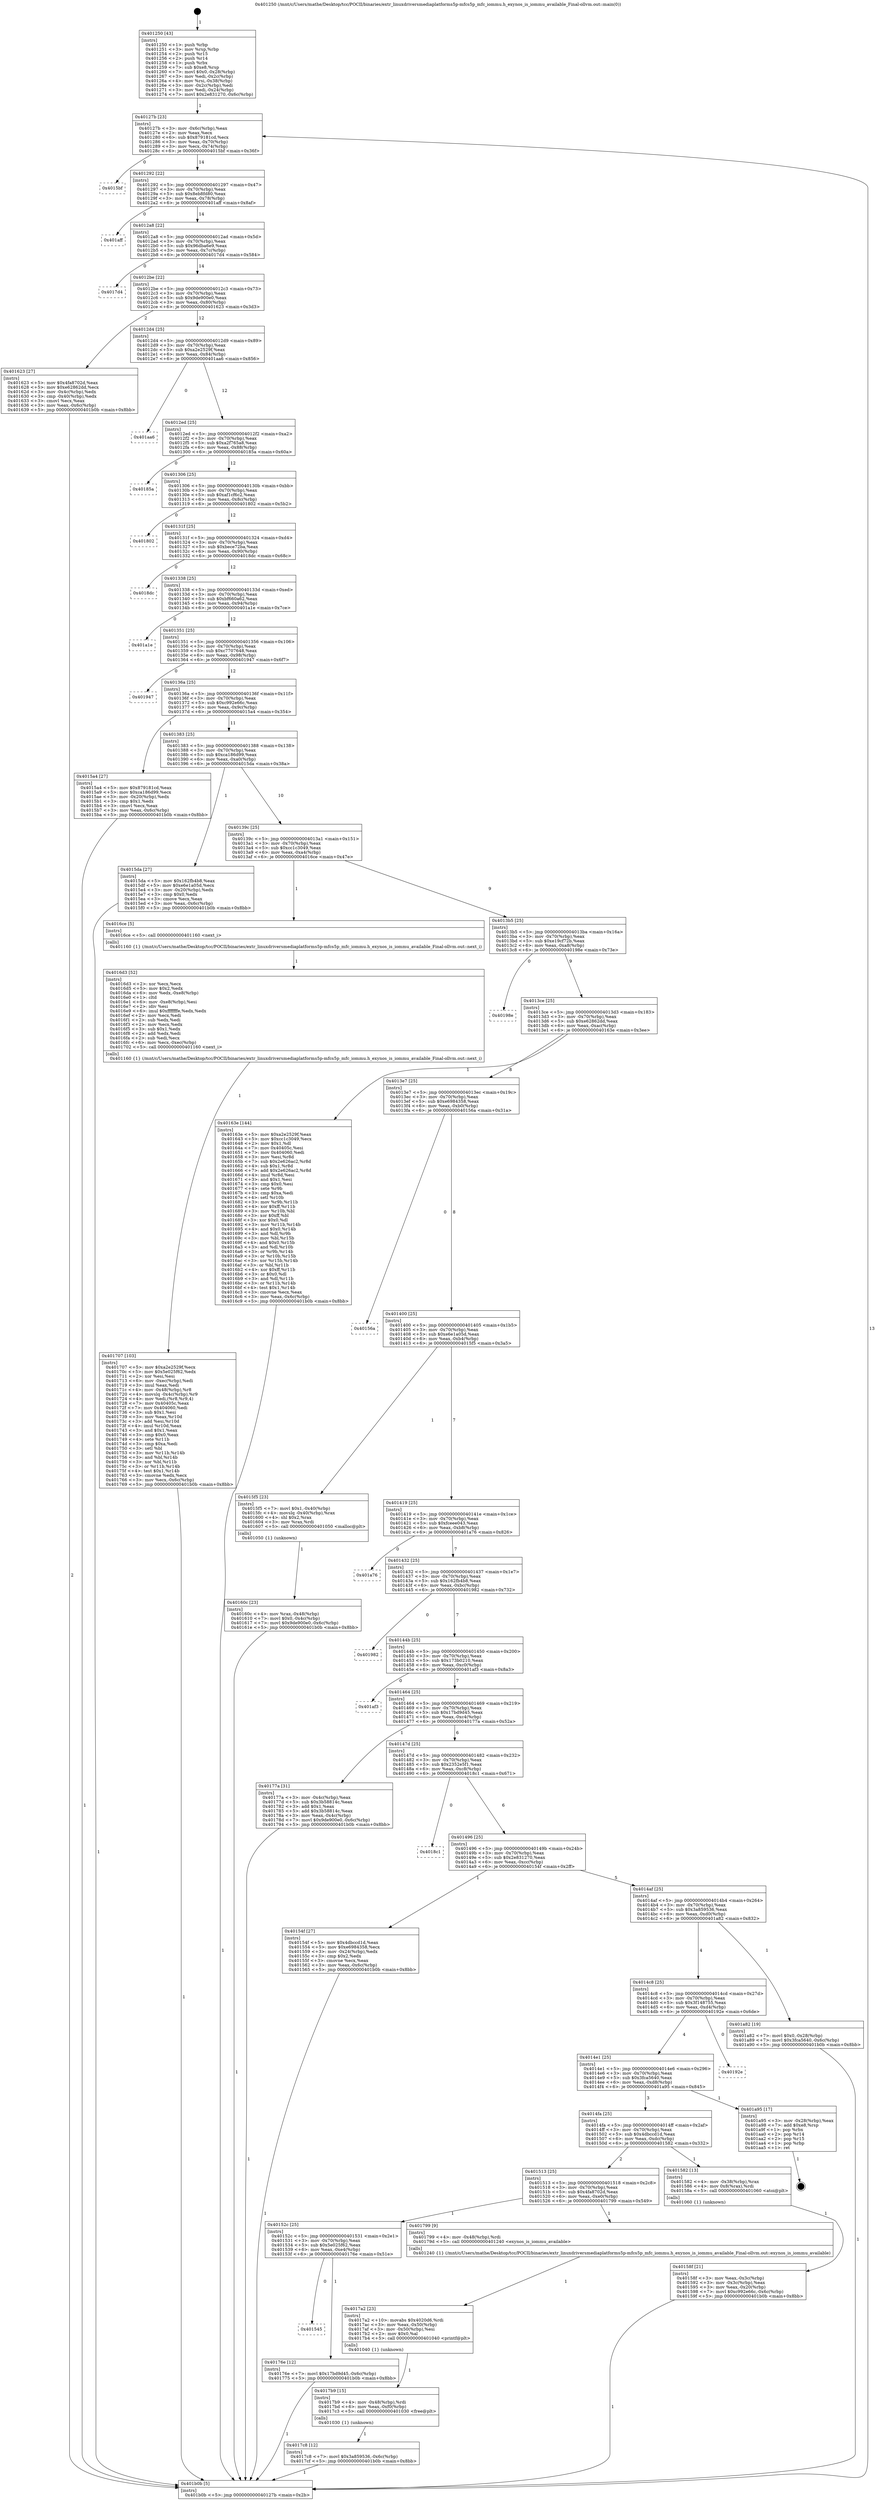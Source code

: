 digraph "0x401250" {
  label = "0x401250 (/mnt/c/Users/mathe/Desktop/tcc/POCII/binaries/extr_linuxdriversmediaplatforms5p-mfcs5p_mfc_iommu.h_exynos_is_iommu_available_Final-ollvm.out::main(0))"
  labelloc = "t"
  node[shape=record]

  Entry [label="",width=0.3,height=0.3,shape=circle,fillcolor=black,style=filled]
  "0x40127b" [label="{
     0x40127b [23]\l
     | [instrs]\l
     &nbsp;&nbsp;0x40127b \<+3\>: mov -0x6c(%rbp),%eax\l
     &nbsp;&nbsp;0x40127e \<+2\>: mov %eax,%ecx\l
     &nbsp;&nbsp;0x401280 \<+6\>: sub $0x879181cd,%ecx\l
     &nbsp;&nbsp;0x401286 \<+3\>: mov %eax,-0x70(%rbp)\l
     &nbsp;&nbsp;0x401289 \<+3\>: mov %ecx,-0x74(%rbp)\l
     &nbsp;&nbsp;0x40128c \<+6\>: je 00000000004015bf \<main+0x36f\>\l
  }"]
  "0x4015bf" [label="{
     0x4015bf\l
  }", style=dashed]
  "0x401292" [label="{
     0x401292 [22]\l
     | [instrs]\l
     &nbsp;&nbsp;0x401292 \<+5\>: jmp 0000000000401297 \<main+0x47\>\l
     &nbsp;&nbsp;0x401297 \<+3\>: mov -0x70(%rbp),%eax\l
     &nbsp;&nbsp;0x40129a \<+5\>: sub $0x8eb8fd80,%eax\l
     &nbsp;&nbsp;0x40129f \<+3\>: mov %eax,-0x78(%rbp)\l
     &nbsp;&nbsp;0x4012a2 \<+6\>: je 0000000000401aff \<main+0x8af\>\l
  }"]
  Exit [label="",width=0.3,height=0.3,shape=circle,fillcolor=black,style=filled,peripheries=2]
  "0x401aff" [label="{
     0x401aff\l
  }", style=dashed]
  "0x4012a8" [label="{
     0x4012a8 [22]\l
     | [instrs]\l
     &nbsp;&nbsp;0x4012a8 \<+5\>: jmp 00000000004012ad \<main+0x5d\>\l
     &nbsp;&nbsp;0x4012ad \<+3\>: mov -0x70(%rbp),%eax\l
     &nbsp;&nbsp;0x4012b0 \<+5\>: sub $0x96dba6e9,%eax\l
     &nbsp;&nbsp;0x4012b5 \<+3\>: mov %eax,-0x7c(%rbp)\l
     &nbsp;&nbsp;0x4012b8 \<+6\>: je 00000000004017d4 \<main+0x584\>\l
  }"]
  "0x4017c8" [label="{
     0x4017c8 [12]\l
     | [instrs]\l
     &nbsp;&nbsp;0x4017c8 \<+7\>: movl $0x3a859536,-0x6c(%rbp)\l
     &nbsp;&nbsp;0x4017cf \<+5\>: jmp 0000000000401b0b \<main+0x8bb\>\l
  }"]
  "0x4017d4" [label="{
     0x4017d4\l
  }", style=dashed]
  "0x4012be" [label="{
     0x4012be [22]\l
     | [instrs]\l
     &nbsp;&nbsp;0x4012be \<+5\>: jmp 00000000004012c3 \<main+0x73\>\l
     &nbsp;&nbsp;0x4012c3 \<+3\>: mov -0x70(%rbp),%eax\l
     &nbsp;&nbsp;0x4012c6 \<+5\>: sub $0x9de900e0,%eax\l
     &nbsp;&nbsp;0x4012cb \<+3\>: mov %eax,-0x80(%rbp)\l
     &nbsp;&nbsp;0x4012ce \<+6\>: je 0000000000401623 \<main+0x3d3\>\l
  }"]
  "0x4017b9" [label="{
     0x4017b9 [15]\l
     | [instrs]\l
     &nbsp;&nbsp;0x4017b9 \<+4\>: mov -0x48(%rbp),%rdi\l
     &nbsp;&nbsp;0x4017bd \<+6\>: mov %eax,-0xf0(%rbp)\l
     &nbsp;&nbsp;0x4017c3 \<+5\>: call 0000000000401030 \<free@plt\>\l
     | [calls]\l
     &nbsp;&nbsp;0x401030 \{1\} (unknown)\l
  }"]
  "0x401623" [label="{
     0x401623 [27]\l
     | [instrs]\l
     &nbsp;&nbsp;0x401623 \<+5\>: mov $0x4fa8702d,%eax\l
     &nbsp;&nbsp;0x401628 \<+5\>: mov $0xe62862dd,%ecx\l
     &nbsp;&nbsp;0x40162d \<+3\>: mov -0x4c(%rbp),%edx\l
     &nbsp;&nbsp;0x401630 \<+3\>: cmp -0x40(%rbp),%edx\l
     &nbsp;&nbsp;0x401633 \<+3\>: cmovl %ecx,%eax\l
     &nbsp;&nbsp;0x401636 \<+3\>: mov %eax,-0x6c(%rbp)\l
     &nbsp;&nbsp;0x401639 \<+5\>: jmp 0000000000401b0b \<main+0x8bb\>\l
  }"]
  "0x4012d4" [label="{
     0x4012d4 [25]\l
     | [instrs]\l
     &nbsp;&nbsp;0x4012d4 \<+5\>: jmp 00000000004012d9 \<main+0x89\>\l
     &nbsp;&nbsp;0x4012d9 \<+3\>: mov -0x70(%rbp),%eax\l
     &nbsp;&nbsp;0x4012dc \<+5\>: sub $0xa2e2529f,%eax\l
     &nbsp;&nbsp;0x4012e1 \<+6\>: mov %eax,-0x84(%rbp)\l
     &nbsp;&nbsp;0x4012e7 \<+6\>: je 0000000000401aa6 \<main+0x856\>\l
  }"]
  "0x4017a2" [label="{
     0x4017a2 [23]\l
     | [instrs]\l
     &nbsp;&nbsp;0x4017a2 \<+10\>: movabs $0x4020d6,%rdi\l
     &nbsp;&nbsp;0x4017ac \<+3\>: mov %eax,-0x50(%rbp)\l
     &nbsp;&nbsp;0x4017af \<+3\>: mov -0x50(%rbp),%esi\l
     &nbsp;&nbsp;0x4017b2 \<+2\>: mov $0x0,%al\l
     &nbsp;&nbsp;0x4017b4 \<+5\>: call 0000000000401040 \<printf@plt\>\l
     | [calls]\l
     &nbsp;&nbsp;0x401040 \{1\} (unknown)\l
  }"]
  "0x401aa6" [label="{
     0x401aa6\l
  }", style=dashed]
  "0x4012ed" [label="{
     0x4012ed [25]\l
     | [instrs]\l
     &nbsp;&nbsp;0x4012ed \<+5\>: jmp 00000000004012f2 \<main+0xa2\>\l
     &nbsp;&nbsp;0x4012f2 \<+3\>: mov -0x70(%rbp),%eax\l
     &nbsp;&nbsp;0x4012f5 \<+5\>: sub $0xa2f765a8,%eax\l
     &nbsp;&nbsp;0x4012fa \<+6\>: mov %eax,-0x88(%rbp)\l
     &nbsp;&nbsp;0x401300 \<+6\>: je 000000000040185a \<main+0x60a\>\l
  }"]
  "0x401545" [label="{
     0x401545\l
  }", style=dashed]
  "0x40185a" [label="{
     0x40185a\l
  }", style=dashed]
  "0x401306" [label="{
     0x401306 [25]\l
     | [instrs]\l
     &nbsp;&nbsp;0x401306 \<+5\>: jmp 000000000040130b \<main+0xbb\>\l
     &nbsp;&nbsp;0x40130b \<+3\>: mov -0x70(%rbp),%eax\l
     &nbsp;&nbsp;0x40130e \<+5\>: sub $0xaf1cf6c2,%eax\l
     &nbsp;&nbsp;0x401313 \<+6\>: mov %eax,-0x8c(%rbp)\l
     &nbsp;&nbsp;0x401319 \<+6\>: je 0000000000401802 \<main+0x5b2\>\l
  }"]
  "0x40176e" [label="{
     0x40176e [12]\l
     | [instrs]\l
     &nbsp;&nbsp;0x40176e \<+7\>: movl $0x17bd9d45,-0x6c(%rbp)\l
     &nbsp;&nbsp;0x401775 \<+5\>: jmp 0000000000401b0b \<main+0x8bb\>\l
  }"]
  "0x401802" [label="{
     0x401802\l
  }", style=dashed]
  "0x40131f" [label="{
     0x40131f [25]\l
     | [instrs]\l
     &nbsp;&nbsp;0x40131f \<+5\>: jmp 0000000000401324 \<main+0xd4\>\l
     &nbsp;&nbsp;0x401324 \<+3\>: mov -0x70(%rbp),%eax\l
     &nbsp;&nbsp;0x401327 \<+5\>: sub $0xbece72ba,%eax\l
     &nbsp;&nbsp;0x40132c \<+6\>: mov %eax,-0x90(%rbp)\l
     &nbsp;&nbsp;0x401332 \<+6\>: je 00000000004018dc \<main+0x68c\>\l
  }"]
  "0x40152c" [label="{
     0x40152c [25]\l
     | [instrs]\l
     &nbsp;&nbsp;0x40152c \<+5\>: jmp 0000000000401531 \<main+0x2e1\>\l
     &nbsp;&nbsp;0x401531 \<+3\>: mov -0x70(%rbp),%eax\l
     &nbsp;&nbsp;0x401534 \<+5\>: sub $0x5e025f62,%eax\l
     &nbsp;&nbsp;0x401539 \<+6\>: mov %eax,-0xe4(%rbp)\l
     &nbsp;&nbsp;0x40153f \<+6\>: je 000000000040176e \<main+0x51e\>\l
  }"]
  "0x4018dc" [label="{
     0x4018dc\l
  }", style=dashed]
  "0x401338" [label="{
     0x401338 [25]\l
     | [instrs]\l
     &nbsp;&nbsp;0x401338 \<+5\>: jmp 000000000040133d \<main+0xed\>\l
     &nbsp;&nbsp;0x40133d \<+3\>: mov -0x70(%rbp),%eax\l
     &nbsp;&nbsp;0x401340 \<+5\>: sub $0xbf660a62,%eax\l
     &nbsp;&nbsp;0x401345 \<+6\>: mov %eax,-0x94(%rbp)\l
     &nbsp;&nbsp;0x40134b \<+6\>: je 0000000000401a1e \<main+0x7ce\>\l
  }"]
  "0x401799" [label="{
     0x401799 [9]\l
     | [instrs]\l
     &nbsp;&nbsp;0x401799 \<+4\>: mov -0x48(%rbp),%rdi\l
     &nbsp;&nbsp;0x40179d \<+5\>: call 0000000000401240 \<exynos_is_iommu_available\>\l
     | [calls]\l
     &nbsp;&nbsp;0x401240 \{1\} (/mnt/c/Users/mathe/Desktop/tcc/POCII/binaries/extr_linuxdriversmediaplatforms5p-mfcs5p_mfc_iommu.h_exynos_is_iommu_available_Final-ollvm.out::exynos_is_iommu_available)\l
  }"]
  "0x401a1e" [label="{
     0x401a1e\l
  }", style=dashed]
  "0x401351" [label="{
     0x401351 [25]\l
     | [instrs]\l
     &nbsp;&nbsp;0x401351 \<+5\>: jmp 0000000000401356 \<main+0x106\>\l
     &nbsp;&nbsp;0x401356 \<+3\>: mov -0x70(%rbp),%eax\l
     &nbsp;&nbsp;0x401359 \<+5\>: sub $0xc7707648,%eax\l
     &nbsp;&nbsp;0x40135e \<+6\>: mov %eax,-0x98(%rbp)\l
     &nbsp;&nbsp;0x401364 \<+6\>: je 0000000000401947 \<main+0x6f7\>\l
  }"]
  "0x401707" [label="{
     0x401707 [103]\l
     | [instrs]\l
     &nbsp;&nbsp;0x401707 \<+5\>: mov $0xa2e2529f,%ecx\l
     &nbsp;&nbsp;0x40170c \<+5\>: mov $0x5e025f62,%edx\l
     &nbsp;&nbsp;0x401711 \<+2\>: xor %esi,%esi\l
     &nbsp;&nbsp;0x401713 \<+6\>: mov -0xec(%rbp),%edi\l
     &nbsp;&nbsp;0x401719 \<+3\>: imul %eax,%edi\l
     &nbsp;&nbsp;0x40171c \<+4\>: mov -0x48(%rbp),%r8\l
     &nbsp;&nbsp;0x401720 \<+4\>: movslq -0x4c(%rbp),%r9\l
     &nbsp;&nbsp;0x401724 \<+4\>: mov %edi,(%r8,%r9,4)\l
     &nbsp;&nbsp;0x401728 \<+7\>: mov 0x40405c,%eax\l
     &nbsp;&nbsp;0x40172f \<+7\>: mov 0x404060,%edi\l
     &nbsp;&nbsp;0x401736 \<+3\>: sub $0x1,%esi\l
     &nbsp;&nbsp;0x401739 \<+3\>: mov %eax,%r10d\l
     &nbsp;&nbsp;0x40173c \<+3\>: add %esi,%r10d\l
     &nbsp;&nbsp;0x40173f \<+4\>: imul %r10d,%eax\l
     &nbsp;&nbsp;0x401743 \<+3\>: and $0x1,%eax\l
     &nbsp;&nbsp;0x401746 \<+3\>: cmp $0x0,%eax\l
     &nbsp;&nbsp;0x401749 \<+4\>: sete %r11b\l
     &nbsp;&nbsp;0x40174d \<+3\>: cmp $0xa,%edi\l
     &nbsp;&nbsp;0x401750 \<+3\>: setl %bl\l
     &nbsp;&nbsp;0x401753 \<+3\>: mov %r11b,%r14b\l
     &nbsp;&nbsp;0x401756 \<+3\>: and %bl,%r14b\l
     &nbsp;&nbsp;0x401759 \<+3\>: xor %bl,%r11b\l
     &nbsp;&nbsp;0x40175c \<+3\>: or %r11b,%r14b\l
     &nbsp;&nbsp;0x40175f \<+4\>: test $0x1,%r14b\l
     &nbsp;&nbsp;0x401763 \<+3\>: cmovne %edx,%ecx\l
     &nbsp;&nbsp;0x401766 \<+3\>: mov %ecx,-0x6c(%rbp)\l
     &nbsp;&nbsp;0x401769 \<+5\>: jmp 0000000000401b0b \<main+0x8bb\>\l
  }"]
  "0x401947" [label="{
     0x401947\l
  }", style=dashed]
  "0x40136a" [label="{
     0x40136a [25]\l
     | [instrs]\l
     &nbsp;&nbsp;0x40136a \<+5\>: jmp 000000000040136f \<main+0x11f\>\l
     &nbsp;&nbsp;0x40136f \<+3\>: mov -0x70(%rbp),%eax\l
     &nbsp;&nbsp;0x401372 \<+5\>: sub $0xc992e66c,%eax\l
     &nbsp;&nbsp;0x401377 \<+6\>: mov %eax,-0x9c(%rbp)\l
     &nbsp;&nbsp;0x40137d \<+6\>: je 00000000004015a4 \<main+0x354\>\l
  }"]
  "0x4016d3" [label="{
     0x4016d3 [52]\l
     | [instrs]\l
     &nbsp;&nbsp;0x4016d3 \<+2\>: xor %ecx,%ecx\l
     &nbsp;&nbsp;0x4016d5 \<+5\>: mov $0x2,%edx\l
     &nbsp;&nbsp;0x4016da \<+6\>: mov %edx,-0xe8(%rbp)\l
     &nbsp;&nbsp;0x4016e0 \<+1\>: cltd\l
     &nbsp;&nbsp;0x4016e1 \<+6\>: mov -0xe8(%rbp),%esi\l
     &nbsp;&nbsp;0x4016e7 \<+2\>: idiv %esi\l
     &nbsp;&nbsp;0x4016e9 \<+6\>: imul $0xfffffffe,%edx,%edx\l
     &nbsp;&nbsp;0x4016ef \<+2\>: mov %ecx,%edi\l
     &nbsp;&nbsp;0x4016f1 \<+2\>: sub %edx,%edi\l
     &nbsp;&nbsp;0x4016f3 \<+2\>: mov %ecx,%edx\l
     &nbsp;&nbsp;0x4016f5 \<+3\>: sub $0x1,%edx\l
     &nbsp;&nbsp;0x4016f8 \<+2\>: add %edx,%edi\l
     &nbsp;&nbsp;0x4016fa \<+2\>: sub %edi,%ecx\l
     &nbsp;&nbsp;0x4016fc \<+6\>: mov %ecx,-0xec(%rbp)\l
     &nbsp;&nbsp;0x401702 \<+5\>: call 0000000000401160 \<next_i\>\l
     | [calls]\l
     &nbsp;&nbsp;0x401160 \{1\} (/mnt/c/Users/mathe/Desktop/tcc/POCII/binaries/extr_linuxdriversmediaplatforms5p-mfcs5p_mfc_iommu.h_exynos_is_iommu_available_Final-ollvm.out::next_i)\l
  }"]
  "0x4015a4" [label="{
     0x4015a4 [27]\l
     | [instrs]\l
     &nbsp;&nbsp;0x4015a4 \<+5\>: mov $0x879181cd,%eax\l
     &nbsp;&nbsp;0x4015a9 \<+5\>: mov $0xca186d99,%ecx\l
     &nbsp;&nbsp;0x4015ae \<+3\>: mov -0x20(%rbp),%edx\l
     &nbsp;&nbsp;0x4015b1 \<+3\>: cmp $0x1,%edx\l
     &nbsp;&nbsp;0x4015b4 \<+3\>: cmovl %ecx,%eax\l
     &nbsp;&nbsp;0x4015b7 \<+3\>: mov %eax,-0x6c(%rbp)\l
     &nbsp;&nbsp;0x4015ba \<+5\>: jmp 0000000000401b0b \<main+0x8bb\>\l
  }"]
  "0x401383" [label="{
     0x401383 [25]\l
     | [instrs]\l
     &nbsp;&nbsp;0x401383 \<+5\>: jmp 0000000000401388 \<main+0x138\>\l
     &nbsp;&nbsp;0x401388 \<+3\>: mov -0x70(%rbp),%eax\l
     &nbsp;&nbsp;0x40138b \<+5\>: sub $0xca186d99,%eax\l
     &nbsp;&nbsp;0x401390 \<+6\>: mov %eax,-0xa0(%rbp)\l
     &nbsp;&nbsp;0x401396 \<+6\>: je 00000000004015da \<main+0x38a\>\l
  }"]
  "0x40160c" [label="{
     0x40160c [23]\l
     | [instrs]\l
     &nbsp;&nbsp;0x40160c \<+4\>: mov %rax,-0x48(%rbp)\l
     &nbsp;&nbsp;0x401610 \<+7\>: movl $0x0,-0x4c(%rbp)\l
     &nbsp;&nbsp;0x401617 \<+7\>: movl $0x9de900e0,-0x6c(%rbp)\l
     &nbsp;&nbsp;0x40161e \<+5\>: jmp 0000000000401b0b \<main+0x8bb\>\l
  }"]
  "0x4015da" [label="{
     0x4015da [27]\l
     | [instrs]\l
     &nbsp;&nbsp;0x4015da \<+5\>: mov $0x162fb4b8,%eax\l
     &nbsp;&nbsp;0x4015df \<+5\>: mov $0xe6e1a05d,%ecx\l
     &nbsp;&nbsp;0x4015e4 \<+3\>: mov -0x20(%rbp),%edx\l
     &nbsp;&nbsp;0x4015e7 \<+3\>: cmp $0x0,%edx\l
     &nbsp;&nbsp;0x4015ea \<+3\>: cmove %ecx,%eax\l
     &nbsp;&nbsp;0x4015ed \<+3\>: mov %eax,-0x6c(%rbp)\l
     &nbsp;&nbsp;0x4015f0 \<+5\>: jmp 0000000000401b0b \<main+0x8bb\>\l
  }"]
  "0x40139c" [label="{
     0x40139c [25]\l
     | [instrs]\l
     &nbsp;&nbsp;0x40139c \<+5\>: jmp 00000000004013a1 \<main+0x151\>\l
     &nbsp;&nbsp;0x4013a1 \<+3\>: mov -0x70(%rbp),%eax\l
     &nbsp;&nbsp;0x4013a4 \<+5\>: sub $0xcc1c3049,%eax\l
     &nbsp;&nbsp;0x4013a9 \<+6\>: mov %eax,-0xa4(%rbp)\l
     &nbsp;&nbsp;0x4013af \<+6\>: je 00000000004016ce \<main+0x47e\>\l
  }"]
  "0x40158f" [label="{
     0x40158f [21]\l
     | [instrs]\l
     &nbsp;&nbsp;0x40158f \<+3\>: mov %eax,-0x3c(%rbp)\l
     &nbsp;&nbsp;0x401592 \<+3\>: mov -0x3c(%rbp),%eax\l
     &nbsp;&nbsp;0x401595 \<+3\>: mov %eax,-0x20(%rbp)\l
     &nbsp;&nbsp;0x401598 \<+7\>: movl $0xc992e66c,-0x6c(%rbp)\l
     &nbsp;&nbsp;0x40159f \<+5\>: jmp 0000000000401b0b \<main+0x8bb\>\l
  }"]
  "0x4016ce" [label="{
     0x4016ce [5]\l
     | [instrs]\l
     &nbsp;&nbsp;0x4016ce \<+5\>: call 0000000000401160 \<next_i\>\l
     | [calls]\l
     &nbsp;&nbsp;0x401160 \{1\} (/mnt/c/Users/mathe/Desktop/tcc/POCII/binaries/extr_linuxdriversmediaplatforms5p-mfcs5p_mfc_iommu.h_exynos_is_iommu_available_Final-ollvm.out::next_i)\l
  }"]
  "0x4013b5" [label="{
     0x4013b5 [25]\l
     | [instrs]\l
     &nbsp;&nbsp;0x4013b5 \<+5\>: jmp 00000000004013ba \<main+0x16a\>\l
     &nbsp;&nbsp;0x4013ba \<+3\>: mov -0x70(%rbp),%eax\l
     &nbsp;&nbsp;0x4013bd \<+5\>: sub $0xe19cf72b,%eax\l
     &nbsp;&nbsp;0x4013c2 \<+6\>: mov %eax,-0xa8(%rbp)\l
     &nbsp;&nbsp;0x4013c8 \<+6\>: je 000000000040198e \<main+0x73e\>\l
  }"]
  "0x401513" [label="{
     0x401513 [25]\l
     | [instrs]\l
     &nbsp;&nbsp;0x401513 \<+5\>: jmp 0000000000401518 \<main+0x2c8\>\l
     &nbsp;&nbsp;0x401518 \<+3\>: mov -0x70(%rbp),%eax\l
     &nbsp;&nbsp;0x40151b \<+5\>: sub $0x4fa8702d,%eax\l
     &nbsp;&nbsp;0x401520 \<+6\>: mov %eax,-0xe0(%rbp)\l
     &nbsp;&nbsp;0x401526 \<+6\>: je 0000000000401799 \<main+0x549\>\l
  }"]
  "0x40198e" [label="{
     0x40198e\l
  }", style=dashed]
  "0x4013ce" [label="{
     0x4013ce [25]\l
     | [instrs]\l
     &nbsp;&nbsp;0x4013ce \<+5\>: jmp 00000000004013d3 \<main+0x183\>\l
     &nbsp;&nbsp;0x4013d3 \<+3\>: mov -0x70(%rbp),%eax\l
     &nbsp;&nbsp;0x4013d6 \<+5\>: sub $0xe62862dd,%eax\l
     &nbsp;&nbsp;0x4013db \<+6\>: mov %eax,-0xac(%rbp)\l
     &nbsp;&nbsp;0x4013e1 \<+6\>: je 000000000040163e \<main+0x3ee\>\l
  }"]
  "0x401582" [label="{
     0x401582 [13]\l
     | [instrs]\l
     &nbsp;&nbsp;0x401582 \<+4\>: mov -0x38(%rbp),%rax\l
     &nbsp;&nbsp;0x401586 \<+4\>: mov 0x8(%rax),%rdi\l
     &nbsp;&nbsp;0x40158a \<+5\>: call 0000000000401060 \<atoi@plt\>\l
     | [calls]\l
     &nbsp;&nbsp;0x401060 \{1\} (unknown)\l
  }"]
  "0x40163e" [label="{
     0x40163e [144]\l
     | [instrs]\l
     &nbsp;&nbsp;0x40163e \<+5\>: mov $0xa2e2529f,%eax\l
     &nbsp;&nbsp;0x401643 \<+5\>: mov $0xcc1c3049,%ecx\l
     &nbsp;&nbsp;0x401648 \<+2\>: mov $0x1,%dl\l
     &nbsp;&nbsp;0x40164a \<+7\>: mov 0x40405c,%esi\l
     &nbsp;&nbsp;0x401651 \<+7\>: mov 0x404060,%edi\l
     &nbsp;&nbsp;0x401658 \<+3\>: mov %esi,%r8d\l
     &nbsp;&nbsp;0x40165b \<+7\>: sub $0x2e626ac2,%r8d\l
     &nbsp;&nbsp;0x401662 \<+4\>: sub $0x1,%r8d\l
     &nbsp;&nbsp;0x401666 \<+7\>: add $0x2e626ac2,%r8d\l
     &nbsp;&nbsp;0x40166d \<+4\>: imul %r8d,%esi\l
     &nbsp;&nbsp;0x401671 \<+3\>: and $0x1,%esi\l
     &nbsp;&nbsp;0x401674 \<+3\>: cmp $0x0,%esi\l
     &nbsp;&nbsp;0x401677 \<+4\>: sete %r9b\l
     &nbsp;&nbsp;0x40167b \<+3\>: cmp $0xa,%edi\l
     &nbsp;&nbsp;0x40167e \<+4\>: setl %r10b\l
     &nbsp;&nbsp;0x401682 \<+3\>: mov %r9b,%r11b\l
     &nbsp;&nbsp;0x401685 \<+4\>: xor $0xff,%r11b\l
     &nbsp;&nbsp;0x401689 \<+3\>: mov %r10b,%bl\l
     &nbsp;&nbsp;0x40168c \<+3\>: xor $0xff,%bl\l
     &nbsp;&nbsp;0x40168f \<+3\>: xor $0x0,%dl\l
     &nbsp;&nbsp;0x401692 \<+3\>: mov %r11b,%r14b\l
     &nbsp;&nbsp;0x401695 \<+4\>: and $0x0,%r14b\l
     &nbsp;&nbsp;0x401699 \<+3\>: and %dl,%r9b\l
     &nbsp;&nbsp;0x40169c \<+3\>: mov %bl,%r15b\l
     &nbsp;&nbsp;0x40169f \<+4\>: and $0x0,%r15b\l
     &nbsp;&nbsp;0x4016a3 \<+3\>: and %dl,%r10b\l
     &nbsp;&nbsp;0x4016a6 \<+3\>: or %r9b,%r14b\l
     &nbsp;&nbsp;0x4016a9 \<+3\>: or %r10b,%r15b\l
     &nbsp;&nbsp;0x4016ac \<+3\>: xor %r15b,%r14b\l
     &nbsp;&nbsp;0x4016af \<+3\>: or %bl,%r11b\l
     &nbsp;&nbsp;0x4016b2 \<+4\>: xor $0xff,%r11b\l
     &nbsp;&nbsp;0x4016b6 \<+3\>: or $0x0,%dl\l
     &nbsp;&nbsp;0x4016b9 \<+3\>: and %dl,%r11b\l
     &nbsp;&nbsp;0x4016bc \<+3\>: or %r11b,%r14b\l
     &nbsp;&nbsp;0x4016bf \<+4\>: test $0x1,%r14b\l
     &nbsp;&nbsp;0x4016c3 \<+3\>: cmovne %ecx,%eax\l
     &nbsp;&nbsp;0x4016c6 \<+3\>: mov %eax,-0x6c(%rbp)\l
     &nbsp;&nbsp;0x4016c9 \<+5\>: jmp 0000000000401b0b \<main+0x8bb\>\l
  }"]
  "0x4013e7" [label="{
     0x4013e7 [25]\l
     | [instrs]\l
     &nbsp;&nbsp;0x4013e7 \<+5\>: jmp 00000000004013ec \<main+0x19c\>\l
     &nbsp;&nbsp;0x4013ec \<+3\>: mov -0x70(%rbp),%eax\l
     &nbsp;&nbsp;0x4013ef \<+5\>: sub $0xe6984358,%eax\l
     &nbsp;&nbsp;0x4013f4 \<+6\>: mov %eax,-0xb0(%rbp)\l
     &nbsp;&nbsp;0x4013fa \<+6\>: je 000000000040156a \<main+0x31a\>\l
  }"]
  "0x4014fa" [label="{
     0x4014fa [25]\l
     | [instrs]\l
     &nbsp;&nbsp;0x4014fa \<+5\>: jmp 00000000004014ff \<main+0x2af\>\l
     &nbsp;&nbsp;0x4014ff \<+3\>: mov -0x70(%rbp),%eax\l
     &nbsp;&nbsp;0x401502 \<+5\>: sub $0x4dbccd1d,%eax\l
     &nbsp;&nbsp;0x401507 \<+6\>: mov %eax,-0xdc(%rbp)\l
     &nbsp;&nbsp;0x40150d \<+6\>: je 0000000000401582 \<main+0x332\>\l
  }"]
  "0x40156a" [label="{
     0x40156a\l
  }", style=dashed]
  "0x401400" [label="{
     0x401400 [25]\l
     | [instrs]\l
     &nbsp;&nbsp;0x401400 \<+5\>: jmp 0000000000401405 \<main+0x1b5\>\l
     &nbsp;&nbsp;0x401405 \<+3\>: mov -0x70(%rbp),%eax\l
     &nbsp;&nbsp;0x401408 \<+5\>: sub $0xe6e1a05d,%eax\l
     &nbsp;&nbsp;0x40140d \<+6\>: mov %eax,-0xb4(%rbp)\l
     &nbsp;&nbsp;0x401413 \<+6\>: je 00000000004015f5 \<main+0x3a5\>\l
  }"]
  "0x401a95" [label="{
     0x401a95 [17]\l
     | [instrs]\l
     &nbsp;&nbsp;0x401a95 \<+3\>: mov -0x28(%rbp),%eax\l
     &nbsp;&nbsp;0x401a98 \<+7\>: add $0xe8,%rsp\l
     &nbsp;&nbsp;0x401a9f \<+1\>: pop %rbx\l
     &nbsp;&nbsp;0x401aa0 \<+2\>: pop %r14\l
     &nbsp;&nbsp;0x401aa2 \<+2\>: pop %r15\l
     &nbsp;&nbsp;0x401aa4 \<+1\>: pop %rbp\l
     &nbsp;&nbsp;0x401aa5 \<+1\>: ret\l
  }"]
  "0x4015f5" [label="{
     0x4015f5 [23]\l
     | [instrs]\l
     &nbsp;&nbsp;0x4015f5 \<+7\>: movl $0x1,-0x40(%rbp)\l
     &nbsp;&nbsp;0x4015fc \<+4\>: movslq -0x40(%rbp),%rax\l
     &nbsp;&nbsp;0x401600 \<+4\>: shl $0x2,%rax\l
     &nbsp;&nbsp;0x401604 \<+3\>: mov %rax,%rdi\l
     &nbsp;&nbsp;0x401607 \<+5\>: call 0000000000401050 \<malloc@plt\>\l
     | [calls]\l
     &nbsp;&nbsp;0x401050 \{1\} (unknown)\l
  }"]
  "0x401419" [label="{
     0x401419 [25]\l
     | [instrs]\l
     &nbsp;&nbsp;0x401419 \<+5\>: jmp 000000000040141e \<main+0x1ce\>\l
     &nbsp;&nbsp;0x40141e \<+3\>: mov -0x70(%rbp),%eax\l
     &nbsp;&nbsp;0x401421 \<+5\>: sub $0xfceee043,%eax\l
     &nbsp;&nbsp;0x401426 \<+6\>: mov %eax,-0xb8(%rbp)\l
     &nbsp;&nbsp;0x40142c \<+6\>: je 0000000000401a76 \<main+0x826\>\l
  }"]
  "0x4014e1" [label="{
     0x4014e1 [25]\l
     | [instrs]\l
     &nbsp;&nbsp;0x4014e1 \<+5\>: jmp 00000000004014e6 \<main+0x296\>\l
     &nbsp;&nbsp;0x4014e6 \<+3\>: mov -0x70(%rbp),%eax\l
     &nbsp;&nbsp;0x4014e9 \<+5\>: sub $0x3fca5640,%eax\l
     &nbsp;&nbsp;0x4014ee \<+6\>: mov %eax,-0xd8(%rbp)\l
     &nbsp;&nbsp;0x4014f4 \<+6\>: je 0000000000401a95 \<main+0x845\>\l
  }"]
  "0x401a76" [label="{
     0x401a76\l
  }", style=dashed]
  "0x401432" [label="{
     0x401432 [25]\l
     | [instrs]\l
     &nbsp;&nbsp;0x401432 \<+5\>: jmp 0000000000401437 \<main+0x1e7\>\l
     &nbsp;&nbsp;0x401437 \<+3\>: mov -0x70(%rbp),%eax\l
     &nbsp;&nbsp;0x40143a \<+5\>: sub $0x162fb4b8,%eax\l
     &nbsp;&nbsp;0x40143f \<+6\>: mov %eax,-0xbc(%rbp)\l
     &nbsp;&nbsp;0x401445 \<+6\>: je 0000000000401982 \<main+0x732\>\l
  }"]
  "0x40192e" [label="{
     0x40192e\l
  }", style=dashed]
  "0x401982" [label="{
     0x401982\l
  }", style=dashed]
  "0x40144b" [label="{
     0x40144b [25]\l
     | [instrs]\l
     &nbsp;&nbsp;0x40144b \<+5\>: jmp 0000000000401450 \<main+0x200\>\l
     &nbsp;&nbsp;0x401450 \<+3\>: mov -0x70(%rbp),%eax\l
     &nbsp;&nbsp;0x401453 \<+5\>: sub $0x173b0210,%eax\l
     &nbsp;&nbsp;0x401458 \<+6\>: mov %eax,-0xc0(%rbp)\l
     &nbsp;&nbsp;0x40145e \<+6\>: je 0000000000401af3 \<main+0x8a3\>\l
  }"]
  "0x4014c8" [label="{
     0x4014c8 [25]\l
     | [instrs]\l
     &nbsp;&nbsp;0x4014c8 \<+5\>: jmp 00000000004014cd \<main+0x27d\>\l
     &nbsp;&nbsp;0x4014cd \<+3\>: mov -0x70(%rbp),%eax\l
     &nbsp;&nbsp;0x4014d0 \<+5\>: sub $0x3f148755,%eax\l
     &nbsp;&nbsp;0x4014d5 \<+6\>: mov %eax,-0xd4(%rbp)\l
     &nbsp;&nbsp;0x4014db \<+6\>: je 000000000040192e \<main+0x6de\>\l
  }"]
  "0x401af3" [label="{
     0x401af3\l
  }", style=dashed]
  "0x401464" [label="{
     0x401464 [25]\l
     | [instrs]\l
     &nbsp;&nbsp;0x401464 \<+5\>: jmp 0000000000401469 \<main+0x219\>\l
     &nbsp;&nbsp;0x401469 \<+3\>: mov -0x70(%rbp),%eax\l
     &nbsp;&nbsp;0x40146c \<+5\>: sub $0x17bd9d45,%eax\l
     &nbsp;&nbsp;0x401471 \<+6\>: mov %eax,-0xc4(%rbp)\l
     &nbsp;&nbsp;0x401477 \<+6\>: je 000000000040177a \<main+0x52a\>\l
  }"]
  "0x401a82" [label="{
     0x401a82 [19]\l
     | [instrs]\l
     &nbsp;&nbsp;0x401a82 \<+7\>: movl $0x0,-0x28(%rbp)\l
     &nbsp;&nbsp;0x401a89 \<+7\>: movl $0x3fca5640,-0x6c(%rbp)\l
     &nbsp;&nbsp;0x401a90 \<+5\>: jmp 0000000000401b0b \<main+0x8bb\>\l
  }"]
  "0x40177a" [label="{
     0x40177a [31]\l
     | [instrs]\l
     &nbsp;&nbsp;0x40177a \<+3\>: mov -0x4c(%rbp),%eax\l
     &nbsp;&nbsp;0x40177d \<+5\>: sub $0x3b58814c,%eax\l
     &nbsp;&nbsp;0x401782 \<+3\>: add $0x1,%eax\l
     &nbsp;&nbsp;0x401785 \<+5\>: add $0x3b58814c,%eax\l
     &nbsp;&nbsp;0x40178a \<+3\>: mov %eax,-0x4c(%rbp)\l
     &nbsp;&nbsp;0x40178d \<+7\>: movl $0x9de900e0,-0x6c(%rbp)\l
     &nbsp;&nbsp;0x401794 \<+5\>: jmp 0000000000401b0b \<main+0x8bb\>\l
  }"]
  "0x40147d" [label="{
     0x40147d [25]\l
     | [instrs]\l
     &nbsp;&nbsp;0x40147d \<+5\>: jmp 0000000000401482 \<main+0x232\>\l
     &nbsp;&nbsp;0x401482 \<+3\>: mov -0x70(%rbp),%eax\l
     &nbsp;&nbsp;0x401485 \<+5\>: sub $0x2352e5f1,%eax\l
     &nbsp;&nbsp;0x40148a \<+6\>: mov %eax,-0xc8(%rbp)\l
     &nbsp;&nbsp;0x401490 \<+6\>: je 00000000004018c1 \<main+0x671\>\l
  }"]
  "0x401250" [label="{
     0x401250 [43]\l
     | [instrs]\l
     &nbsp;&nbsp;0x401250 \<+1\>: push %rbp\l
     &nbsp;&nbsp;0x401251 \<+3\>: mov %rsp,%rbp\l
     &nbsp;&nbsp;0x401254 \<+2\>: push %r15\l
     &nbsp;&nbsp;0x401256 \<+2\>: push %r14\l
     &nbsp;&nbsp;0x401258 \<+1\>: push %rbx\l
     &nbsp;&nbsp;0x401259 \<+7\>: sub $0xe8,%rsp\l
     &nbsp;&nbsp;0x401260 \<+7\>: movl $0x0,-0x28(%rbp)\l
     &nbsp;&nbsp;0x401267 \<+3\>: mov %edi,-0x2c(%rbp)\l
     &nbsp;&nbsp;0x40126a \<+4\>: mov %rsi,-0x38(%rbp)\l
     &nbsp;&nbsp;0x40126e \<+3\>: mov -0x2c(%rbp),%edi\l
     &nbsp;&nbsp;0x401271 \<+3\>: mov %edi,-0x24(%rbp)\l
     &nbsp;&nbsp;0x401274 \<+7\>: movl $0x2e831270,-0x6c(%rbp)\l
  }"]
  "0x4018c1" [label="{
     0x4018c1\l
  }", style=dashed]
  "0x401496" [label="{
     0x401496 [25]\l
     | [instrs]\l
     &nbsp;&nbsp;0x401496 \<+5\>: jmp 000000000040149b \<main+0x24b\>\l
     &nbsp;&nbsp;0x40149b \<+3\>: mov -0x70(%rbp),%eax\l
     &nbsp;&nbsp;0x40149e \<+5\>: sub $0x2e831270,%eax\l
     &nbsp;&nbsp;0x4014a3 \<+6\>: mov %eax,-0xcc(%rbp)\l
     &nbsp;&nbsp;0x4014a9 \<+6\>: je 000000000040154f \<main+0x2ff\>\l
  }"]
  "0x401b0b" [label="{
     0x401b0b [5]\l
     | [instrs]\l
     &nbsp;&nbsp;0x401b0b \<+5\>: jmp 000000000040127b \<main+0x2b\>\l
  }"]
  "0x40154f" [label="{
     0x40154f [27]\l
     | [instrs]\l
     &nbsp;&nbsp;0x40154f \<+5\>: mov $0x4dbccd1d,%eax\l
     &nbsp;&nbsp;0x401554 \<+5\>: mov $0xe6984358,%ecx\l
     &nbsp;&nbsp;0x401559 \<+3\>: mov -0x24(%rbp),%edx\l
     &nbsp;&nbsp;0x40155c \<+3\>: cmp $0x2,%edx\l
     &nbsp;&nbsp;0x40155f \<+3\>: cmovne %ecx,%eax\l
     &nbsp;&nbsp;0x401562 \<+3\>: mov %eax,-0x6c(%rbp)\l
     &nbsp;&nbsp;0x401565 \<+5\>: jmp 0000000000401b0b \<main+0x8bb\>\l
  }"]
  "0x4014af" [label="{
     0x4014af [25]\l
     | [instrs]\l
     &nbsp;&nbsp;0x4014af \<+5\>: jmp 00000000004014b4 \<main+0x264\>\l
     &nbsp;&nbsp;0x4014b4 \<+3\>: mov -0x70(%rbp),%eax\l
     &nbsp;&nbsp;0x4014b7 \<+5\>: sub $0x3a859536,%eax\l
     &nbsp;&nbsp;0x4014bc \<+6\>: mov %eax,-0xd0(%rbp)\l
     &nbsp;&nbsp;0x4014c2 \<+6\>: je 0000000000401a82 \<main+0x832\>\l
  }"]
  Entry -> "0x401250" [label=" 1"]
  "0x40127b" -> "0x4015bf" [label=" 0"]
  "0x40127b" -> "0x401292" [label=" 14"]
  "0x401a95" -> Exit [label=" 1"]
  "0x401292" -> "0x401aff" [label=" 0"]
  "0x401292" -> "0x4012a8" [label=" 14"]
  "0x401a82" -> "0x401b0b" [label=" 1"]
  "0x4012a8" -> "0x4017d4" [label=" 0"]
  "0x4012a8" -> "0x4012be" [label=" 14"]
  "0x4017c8" -> "0x401b0b" [label=" 1"]
  "0x4012be" -> "0x401623" [label=" 2"]
  "0x4012be" -> "0x4012d4" [label=" 12"]
  "0x4017b9" -> "0x4017c8" [label=" 1"]
  "0x4012d4" -> "0x401aa6" [label=" 0"]
  "0x4012d4" -> "0x4012ed" [label=" 12"]
  "0x4017a2" -> "0x4017b9" [label=" 1"]
  "0x4012ed" -> "0x40185a" [label=" 0"]
  "0x4012ed" -> "0x401306" [label=" 12"]
  "0x401799" -> "0x4017a2" [label=" 1"]
  "0x401306" -> "0x401802" [label=" 0"]
  "0x401306" -> "0x40131f" [label=" 12"]
  "0x40177a" -> "0x401b0b" [label=" 1"]
  "0x40131f" -> "0x4018dc" [label=" 0"]
  "0x40131f" -> "0x401338" [label=" 12"]
  "0x40152c" -> "0x401545" [label=" 0"]
  "0x401338" -> "0x401a1e" [label=" 0"]
  "0x401338" -> "0x401351" [label=" 12"]
  "0x40152c" -> "0x40176e" [label=" 1"]
  "0x401351" -> "0x401947" [label=" 0"]
  "0x401351" -> "0x40136a" [label=" 12"]
  "0x401513" -> "0x40152c" [label=" 1"]
  "0x40136a" -> "0x4015a4" [label=" 1"]
  "0x40136a" -> "0x401383" [label=" 11"]
  "0x401513" -> "0x401799" [label=" 1"]
  "0x401383" -> "0x4015da" [label=" 1"]
  "0x401383" -> "0x40139c" [label=" 10"]
  "0x40176e" -> "0x401b0b" [label=" 1"]
  "0x40139c" -> "0x4016ce" [label=" 1"]
  "0x40139c" -> "0x4013b5" [label=" 9"]
  "0x401707" -> "0x401b0b" [label=" 1"]
  "0x4013b5" -> "0x40198e" [label=" 0"]
  "0x4013b5" -> "0x4013ce" [label=" 9"]
  "0x4016d3" -> "0x401707" [label=" 1"]
  "0x4013ce" -> "0x40163e" [label=" 1"]
  "0x4013ce" -> "0x4013e7" [label=" 8"]
  "0x4016ce" -> "0x4016d3" [label=" 1"]
  "0x4013e7" -> "0x40156a" [label=" 0"]
  "0x4013e7" -> "0x401400" [label=" 8"]
  "0x401623" -> "0x401b0b" [label=" 2"]
  "0x401400" -> "0x4015f5" [label=" 1"]
  "0x401400" -> "0x401419" [label=" 7"]
  "0x40160c" -> "0x401b0b" [label=" 1"]
  "0x401419" -> "0x401a76" [label=" 0"]
  "0x401419" -> "0x401432" [label=" 7"]
  "0x4015da" -> "0x401b0b" [label=" 1"]
  "0x401432" -> "0x401982" [label=" 0"]
  "0x401432" -> "0x40144b" [label=" 7"]
  "0x4015a4" -> "0x401b0b" [label=" 1"]
  "0x40144b" -> "0x401af3" [label=" 0"]
  "0x40144b" -> "0x401464" [label=" 7"]
  "0x401582" -> "0x40158f" [label=" 1"]
  "0x401464" -> "0x40177a" [label=" 1"]
  "0x401464" -> "0x40147d" [label=" 6"]
  "0x4014fa" -> "0x401513" [label=" 2"]
  "0x40147d" -> "0x4018c1" [label=" 0"]
  "0x40147d" -> "0x401496" [label=" 6"]
  "0x40163e" -> "0x401b0b" [label=" 1"]
  "0x401496" -> "0x40154f" [label=" 1"]
  "0x401496" -> "0x4014af" [label=" 5"]
  "0x40154f" -> "0x401b0b" [label=" 1"]
  "0x401250" -> "0x40127b" [label=" 1"]
  "0x401b0b" -> "0x40127b" [label=" 13"]
  "0x4014fa" -> "0x401582" [label=" 1"]
  "0x4014af" -> "0x401a82" [label=" 1"]
  "0x4014af" -> "0x4014c8" [label=" 4"]
  "0x40158f" -> "0x401b0b" [label=" 1"]
  "0x4014c8" -> "0x40192e" [label=" 0"]
  "0x4014c8" -> "0x4014e1" [label=" 4"]
  "0x4015f5" -> "0x40160c" [label=" 1"]
  "0x4014e1" -> "0x401a95" [label=" 1"]
  "0x4014e1" -> "0x4014fa" [label=" 3"]
}
